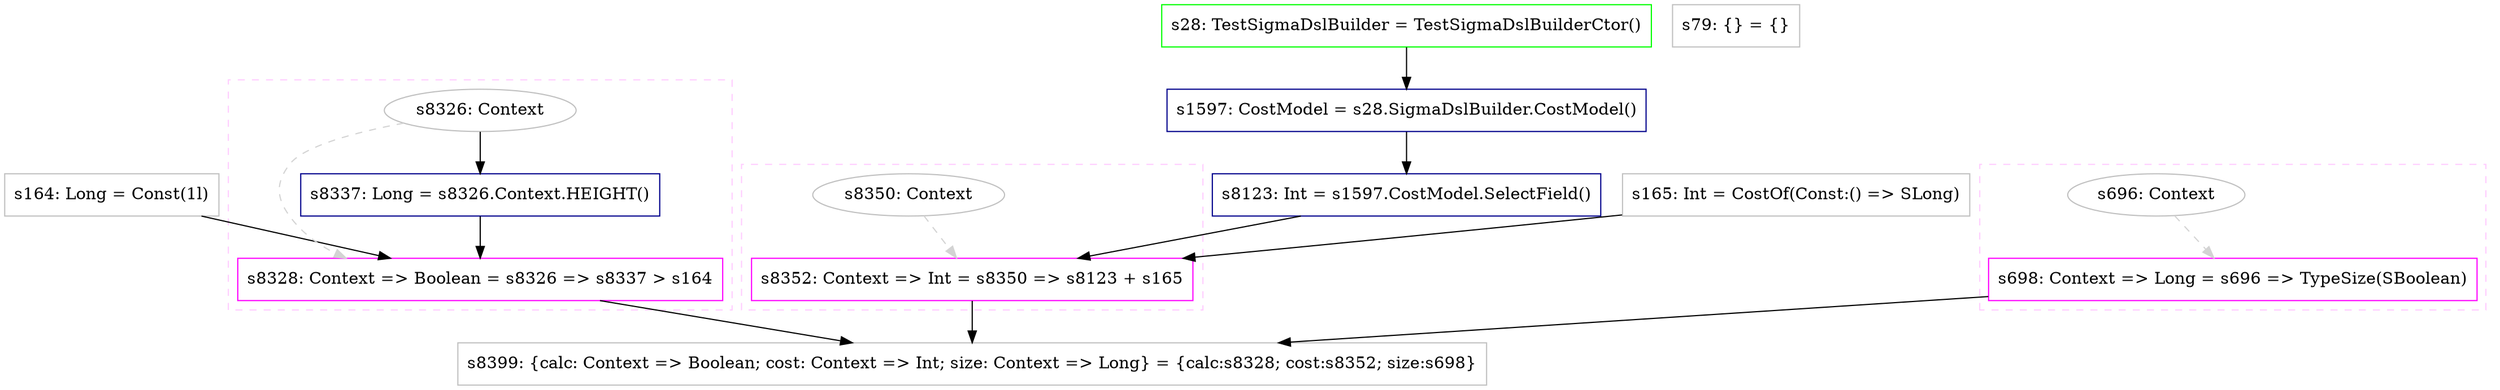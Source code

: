 digraph "height2" {
concentrate=true
node [style=filled, fillcolor=orangered]

"s164" [
label="s164: Long = Const(1l)"
shape=box, color=gray, tooltip="s164:Long", style=filled, fillcolor=white
]
subgraph cluster_s8328 {
style=dashed; color="#FFCCFF"
"s8326" [
label="s8326: Context"
shape=oval, color=gray, tooltip="s8326:Context", style=filled, fillcolor=white
]
"s8328" [
label="s8328: Context => Boolean = s8326 => s8337 > s164"
shape=box, color=magenta, tooltip="s8328:Context => Boolean", style=filled, fillcolor=white
]
{rank=source; s8326}
"s8337" [
label="s8337: Long = s8326.Context.HEIGHT()"
shape=box, color=darkblue, tooltip="s8337:Long", style=filled, fillcolor=white
]
{rank=sink; s8328}
}
"s28" [
label="s28: TestSigmaDslBuilder = TestSigmaDslBuilderCtor()"
shape=box, color=green, tooltip="s28:TestSigmaDslBuilder", style=filled, fillcolor=white
]
"s1597" [
label="s1597: CostModel = s28.SigmaDslBuilder.CostModel()"
shape=box, color=darkblue, tooltip="s1597:CostModel", style=filled, fillcolor=white
]
"s8123" [
label="s8123: Int = s1597.CostModel.SelectField()"
shape=box, color=darkblue, tooltip="s8123:Int", style=filled, fillcolor=white
]
"s165" [
label="s165: Int = CostOf(Const:() => SLong)"
shape=box, color=gray, tooltip="s165:Int", style=filled, fillcolor=white
]
subgraph cluster_s8352 {
style=dashed; color="#FFCCFF"
"s8350" [
label="s8350: Context"
shape=oval, color=gray, tooltip="s8350:Context", style=filled, fillcolor=white
]
"s8352" [
label="s8352: Context => Int = s8350 => s8123 + s165"
shape=box, color=magenta, tooltip="s8352:Context => Int", style=filled, fillcolor=white
]
{rank=source; s8350}
{rank=sink; s8352}
}
subgraph cluster_s698 {
style=dashed; color="#FFCCFF"
"s696" [
label="s696: Context"
shape=oval, color=gray, tooltip="s696:Context", style=filled, fillcolor=white
]
"s698" [
label="s698: Context => Long = s696 => TypeSize(SBoolean)"
shape=box, color=magenta, tooltip="s698:Context => Long", style=filled, fillcolor=white
]
{rank=source; s696}
{rank=sink; s698}
}
"s8399" [
label="s8399: {calc: Context => Boolean; cost: Context => Int; size: Context => Long} = {calc:s8328; cost:s8352; size:s698}"
shape=box, color=gray, tooltip="s8399:{calc: Context => Boolean; cost: Context => Int; size: Context => Long}", style=filled, fillcolor=white
]
"s79" [
label="s79: {} = {}"
shape=box, color=gray, tooltip="s79:{}", style=filled, fillcolor=white
]
"s696" -> "s698" [style=dashed, color=lightgray, weight=0]
"s8350" -> "s8352" [style=dashed, color=lightgray, weight=0]
"s8123" -> "s8352" [style=solid]
"s165" -> "s8352" [style=solid]
"s1597" -> "s8123" [style=solid]
"s8326" -> "s8337" [style=solid]
"s8328" -> "s8399" [style=solid]
"s8352" -> "s8399" [style=solid]
"s698" -> "s8399" [style=solid]
"s8326" -> "s8328" [style=dashed, color=lightgray, weight=0]
"s8337" -> "s8328" [style=solid]
"s164" -> "s8328" [style=solid]
"s28" -> "s1597" [style=solid]
}
